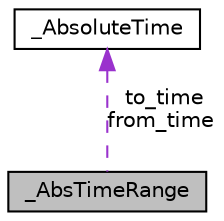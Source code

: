digraph "_AbsTimeRange"
{
  edge [fontname="Helvetica",fontsize="10",labelfontname="Helvetica",labelfontsize="10"];
  node [fontname="Helvetica",fontsize="10",shape=record];
  Node1 [label="_AbsTimeRange",height=0.2,width=0.4,color="black", fillcolor="grey75", style="filled", fontcolor="black"];
  Node2 -> Node1 [dir="back",color="darkorchid3",fontsize="10",style="dashed",label=" to_time\nfrom_time" ,fontname="Helvetica"];
  Node2 [label="_AbsoluteTime",height=0.2,width=0.4,color="black", fillcolor="white", style="filled",URL="$struct___absolute_time.html"];
}
